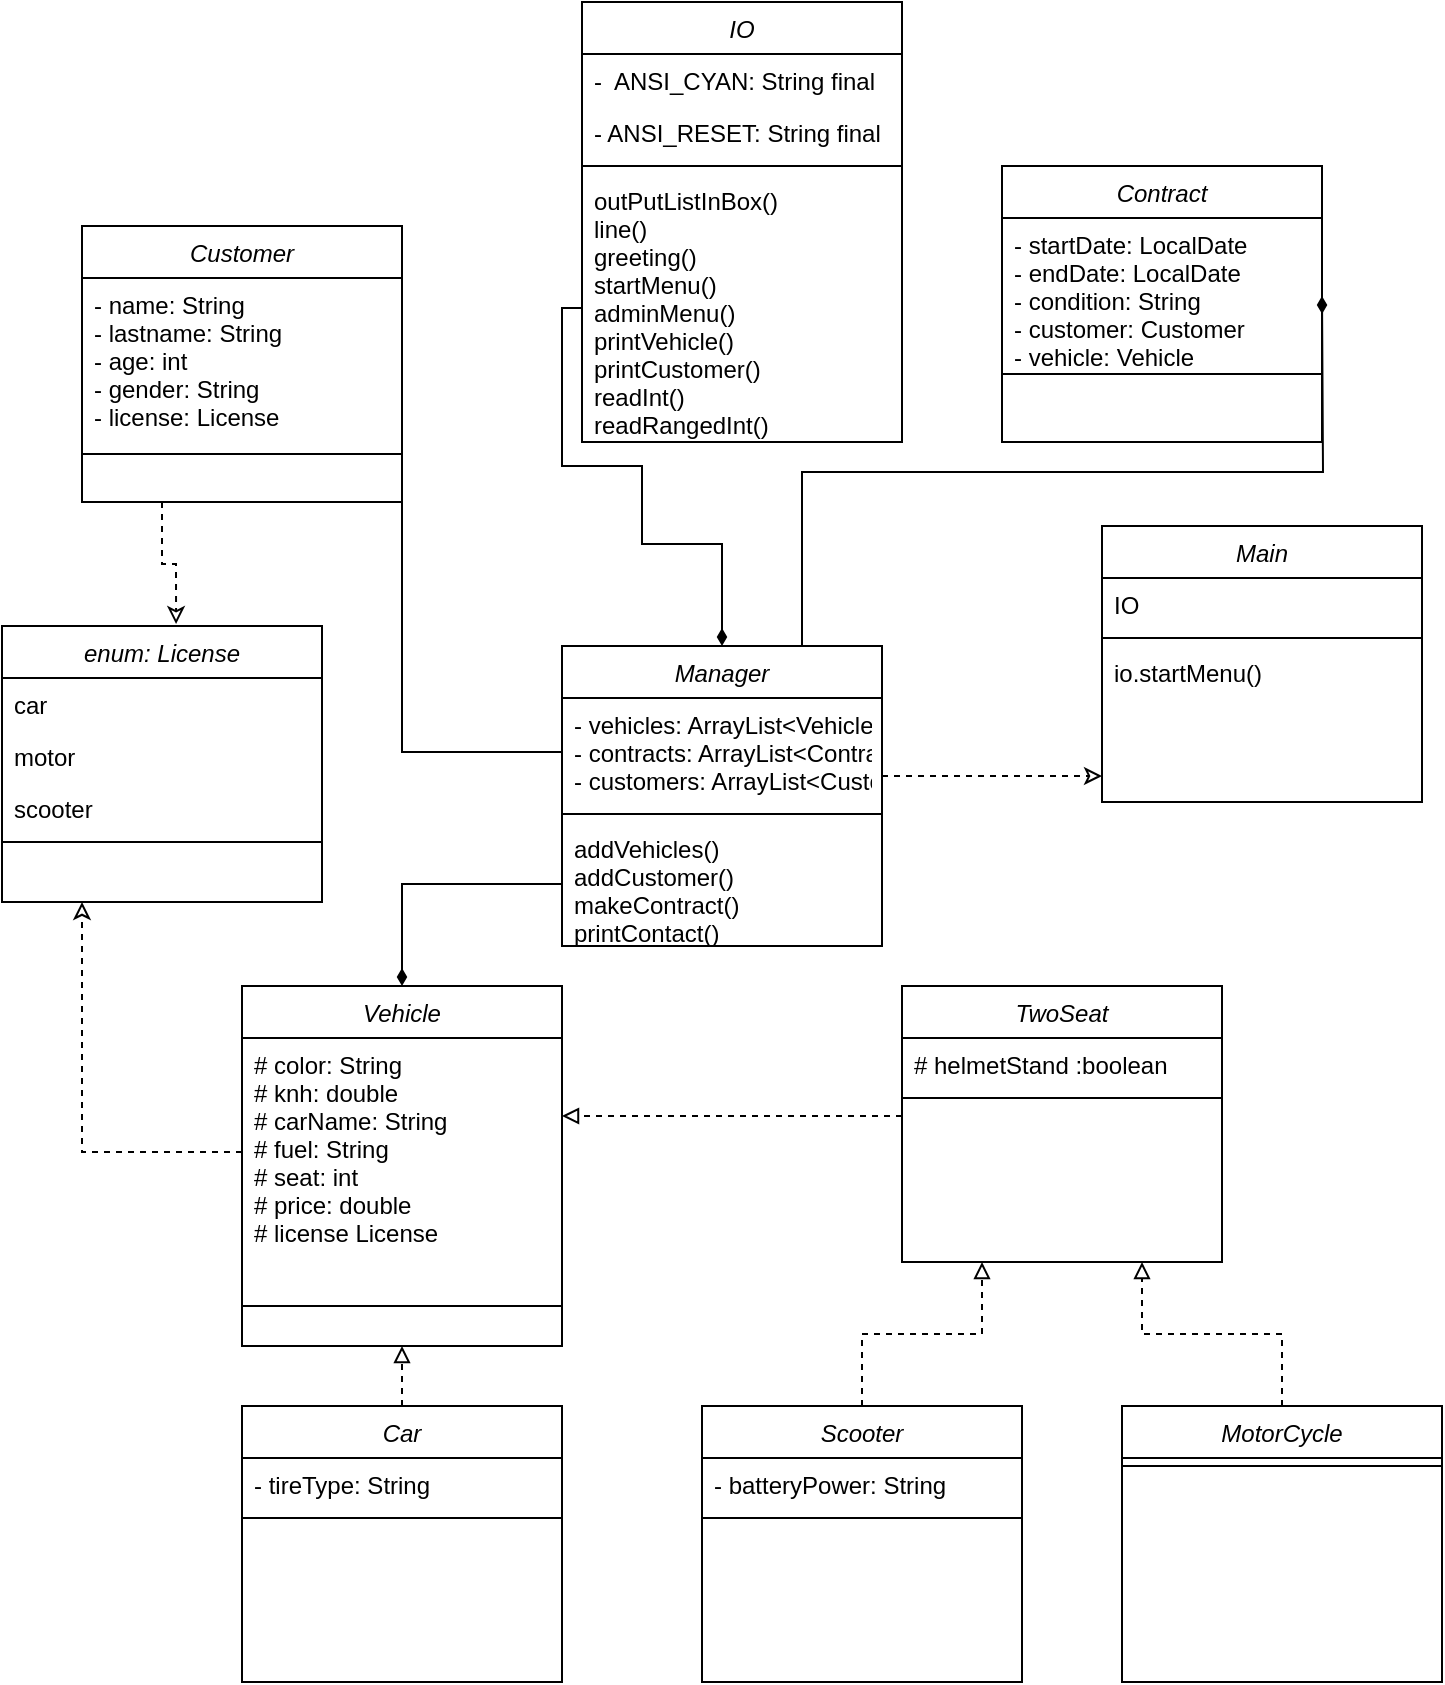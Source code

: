 <mxfile version="16.4.0" type="device"><diagram id="C5RBs43oDa-KdzZeNtuy" name="Page-1"><mxGraphModel dx="1422" dy="857" grid="1" gridSize="10" guides="1" tooltips="1" connect="1" arrows="1" fold="1" page="1" pageScale="1" pageWidth="827" pageHeight="1169" math="0" shadow="0"><root><mxCell id="WIyWlLk6GJQsqaUBKTNV-0"/><mxCell id="WIyWlLk6GJQsqaUBKTNV-1" parent="WIyWlLk6GJQsqaUBKTNV-0"/><mxCell id="zkfFHV4jXpPFQw0GAbJ--0" value="Main" style="swimlane;fontStyle=2;align=center;verticalAlign=top;childLayout=stackLayout;horizontal=1;startSize=26;horizontalStack=0;resizeParent=1;resizeLast=0;collapsible=1;marginBottom=0;rounded=0;shadow=0;strokeWidth=1;" parent="WIyWlLk6GJQsqaUBKTNV-1" vertex="1"><mxGeometry x="580" y="330" width="160" height="138" as="geometry"><mxRectangle x="230" y="140" width="160" height="26" as="alternateBounds"/></mxGeometry></mxCell><mxCell id="zkfFHV4jXpPFQw0GAbJ--1" value="IO" style="text;align=left;verticalAlign=top;spacingLeft=4;spacingRight=4;overflow=hidden;rotatable=0;points=[[0,0.5],[1,0.5]];portConstraint=eastwest;" parent="zkfFHV4jXpPFQw0GAbJ--0" vertex="1"><mxGeometry y="26" width="160" height="26" as="geometry"/></mxCell><mxCell id="zkfFHV4jXpPFQw0GAbJ--4" value="" style="line;html=1;strokeWidth=1;align=left;verticalAlign=middle;spacingTop=-1;spacingLeft=3;spacingRight=3;rotatable=0;labelPosition=right;points=[];portConstraint=eastwest;" parent="zkfFHV4jXpPFQw0GAbJ--0" vertex="1"><mxGeometry y="52" width="160" height="8" as="geometry"/></mxCell><mxCell id="zkfFHV4jXpPFQw0GAbJ--5" value="io.startMenu()" style="text;align=left;verticalAlign=top;spacingLeft=4;spacingRight=4;overflow=hidden;rotatable=0;points=[[0,0.5],[1,0.5]];portConstraint=eastwest;" parent="zkfFHV4jXpPFQw0GAbJ--0" vertex="1"><mxGeometry y="60" width="160" height="26" as="geometry"/></mxCell><mxCell id="dJbogVjEVDM4zcpKyiZz-0" value="IO" style="swimlane;fontStyle=2;align=center;verticalAlign=top;childLayout=stackLayout;horizontal=1;startSize=26;horizontalStack=0;resizeParent=1;resizeLast=0;collapsible=1;marginBottom=0;rounded=0;shadow=0;strokeWidth=1;" parent="WIyWlLk6GJQsqaUBKTNV-1" vertex="1"><mxGeometry x="320" y="68" width="160" height="220" as="geometry"><mxRectangle x="230" y="140" width="160" height="26" as="alternateBounds"/></mxGeometry></mxCell><mxCell id="dJbogVjEVDM4zcpKyiZz-1" value="-  ANSI_CYAN: String final" style="text;align=left;verticalAlign=top;spacingLeft=4;spacingRight=4;overflow=hidden;rotatable=0;points=[[0,0.5],[1,0.5]];portConstraint=eastwest;" parent="dJbogVjEVDM4zcpKyiZz-0" vertex="1"><mxGeometry y="26" width="160" height="26" as="geometry"/></mxCell><mxCell id="dJbogVjEVDM4zcpKyiZz-3" value="- ANSI_RESET: String final" style="text;align=left;verticalAlign=top;spacingLeft=4;spacingRight=4;overflow=hidden;rotatable=0;points=[[0,0.5],[1,0.5]];portConstraint=eastwest;rounded=0;shadow=0;html=0;" parent="dJbogVjEVDM4zcpKyiZz-0" vertex="1"><mxGeometry y="52" width="160" height="26" as="geometry"/></mxCell><mxCell id="dJbogVjEVDM4zcpKyiZz-4" value="" style="line;html=1;strokeWidth=1;align=left;verticalAlign=middle;spacingTop=-1;spacingLeft=3;spacingRight=3;rotatable=0;labelPosition=right;points=[];portConstraint=eastwest;" parent="dJbogVjEVDM4zcpKyiZz-0" vertex="1"><mxGeometry y="78" width="160" height="8" as="geometry"/></mxCell><mxCell id="dJbogVjEVDM4zcpKyiZz-5" value="outPutListInBox()&#10;line()&#10;greeting()&#10;startMenu()&#10;adminMenu()&#10;printVehicle()&#10;printCustomer()&#10;readInt()&#10;readRangedInt()" style="text;align=left;verticalAlign=top;spacingLeft=4;spacingRight=4;overflow=hidden;rotatable=0;points=[[0,0.5],[1,0.5]];portConstraint=eastwest;" parent="dJbogVjEVDM4zcpKyiZz-0" vertex="1"><mxGeometry y="86" width="160" height="134" as="geometry"/></mxCell><mxCell id="dJbogVjEVDM4zcpKyiZz-6" value="Contract" style="swimlane;fontStyle=2;align=center;verticalAlign=top;childLayout=stackLayout;horizontal=1;startSize=26;horizontalStack=0;resizeParent=1;resizeLast=0;collapsible=1;marginBottom=0;rounded=0;shadow=0;strokeWidth=1;" parent="WIyWlLk6GJQsqaUBKTNV-1" vertex="1"><mxGeometry x="530" y="150" width="160" height="138" as="geometry"><mxRectangle x="230" y="140" width="160" height="26" as="alternateBounds"/></mxGeometry></mxCell><mxCell id="dJbogVjEVDM4zcpKyiZz-7" value="- startDate: LocalDate&#10;- endDate: LocalDate&#10;- condition: String&#10;- customer: Customer&#10;- vehicle: Vehicle" style="text;align=left;verticalAlign=top;spacingLeft=4;spacingRight=4;overflow=hidden;rotatable=0;points=[[0,0.5],[1,0.5]];portConstraint=eastwest;" parent="dJbogVjEVDM4zcpKyiZz-6" vertex="1"><mxGeometry y="26" width="160" height="74" as="geometry"/></mxCell><mxCell id="dJbogVjEVDM4zcpKyiZz-10" value="" style="line;html=1;strokeWidth=1;align=left;verticalAlign=middle;spacingTop=-1;spacingLeft=3;spacingRight=3;rotatable=0;labelPosition=right;points=[];portConstraint=eastwest;" parent="dJbogVjEVDM4zcpKyiZz-6" vertex="1"><mxGeometry y="100" width="160" height="8" as="geometry"/></mxCell><mxCell id="dJbogVjEVDM4zcpKyiZz-12" value="enum: License" style="swimlane;fontStyle=2;align=center;verticalAlign=top;childLayout=stackLayout;horizontal=1;startSize=26;horizontalStack=0;resizeParent=1;resizeLast=0;collapsible=1;marginBottom=0;rounded=0;shadow=0;strokeWidth=1;" parent="WIyWlLk6GJQsqaUBKTNV-1" vertex="1"><mxGeometry x="30" y="380" width="160" height="138" as="geometry"><mxRectangle x="230" y="140" width="160" height="26" as="alternateBounds"/></mxGeometry></mxCell><mxCell id="dJbogVjEVDM4zcpKyiZz-13" value="car" style="text;align=left;verticalAlign=top;spacingLeft=4;spacingRight=4;overflow=hidden;rotatable=0;points=[[0,0.5],[1,0.5]];portConstraint=eastwest;" parent="dJbogVjEVDM4zcpKyiZz-12" vertex="1"><mxGeometry y="26" width="160" height="26" as="geometry"/></mxCell><mxCell id="dJbogVjEVDM4zcpKyiZz-14" value="motor" style="text;align=left;verticalAlign=top;spacingLeft=4;spacingRight=4;overflow=hidden;rotatable=0;points=[[0,0.5],[1,0.5]];portConstraint=eastwest;rounded=0;shadow=0;html=0;" parent="dJbogVjEVDM4zcpKyiZz-12" vertex="1"><mxGeometry y="52" width="160" height="26" as="geometry"/></mxCell><mxCell id="dJbogVjEVDM4zcpKyiZz-15" value="scooter" style="text;align=left;verticalAlign=top;spacingLeft=4;spacingRight=4;overflow=hidden;rotatable=0;points=[[0,0.5],[1,0.5]];portConstraint=eastwest;rounded=0;shadow=0;html=0;" parent="dJbogVjEVDM4zcpKyiZz-12" vertex="1"><mxGeometry y="78" width="160" height="26" as="geometry"/></mxCell><mxCell id="dJbogVjEVDM4zcpKyiZz-16" value="" style="line;html=1;strokeWidth=1;align=left;verticalAlign=middle;spacingTop=-1;spacingLeft=3;spacingRight=3;rotatable=0;labelPosition=right;points=[];portConstraint=eastwest;" parent="dJbogVjEVDM4zcpKyiZz-12" vertex="1"><mxGeometry y="104" width="160" height="8" as="geometry"/></mxCell><mxCell id="dJbogVjEVDM4zcpKyiZz-74" style="edgeStyle=orthogonalEdgeStyle;rounded=0;orthogonalLoop=1;jettySize=auto;html=1;exitX=0.25;exitY=1;exitDx=0;exitDy=0;entryX=0.544;entryY=-0.007;entryDx=0;entryDy=0;entryPerimeter=0;dashed=1;endArrow=classic;endFill=0;" parent="WIyWlLk6GJQsqaUBKTNV-1" source="dJbogVjEVDM4zcpKyiZz-18" target="dJbogVjEVDM4zcpKyiZz-12" edge="1"><mxGeometry relative="1" as="geometry"/></mxCell><mxCell id="dJbogVjEVDM4zcpKyiZz-18" value="Customer" style="swimlane;fontStyle=2;align=center;verticalAlign=top;childLayout=stackLayout;horizontal=1;startSize=26;horizontalStack=0;resizeParent=1;resizeLast=0;collapsible=1;marginBottom=0;rounded=0;shadow=0;strokeWidth=1;" parent="WIyWlLk6GJQsqaUBKTNV-1" vertex="1"><mxGeometry x="70" y="180" width="160" height="138" as="geometry"><mxRectangle x="230" y="140" width="160" height="26" as="alternateBounds"/></mxGeometry></mxCell><mxCell id="dJbogVjEVDM4zcpKyiZz-19" value="- name: String&#10;- lastname: String&#10;- age: int&#10;- gender: String&#10;- license: License" style="text;align=left;verticalAlign=top;spacingLeft=4;spacingRight=4;overflow=hidden;rotatable=0;points=[[0,0.5],[1,0.5]];portConstraint=eastwest;" parent="dJbogVjEVDM4zcpKyiZz-18" vertex="1"><mxGeometry y="26" width="160" height="84" as="geometry"/></mxCell><mxCell id="dJbogVjEVDM4zcpKyiZz-22" value="" style="line;html=1;strokeWidth=1;align=left;verticalAlign=middle;spacingTop=-1;spacingLeft=3;spacingRight=3;rotatable=0;labelPosition=right;points=[];portConstraint=eastwest;" parent="dJbogVjEVDM4zcpKyiZz-18" vertex="1"><mxGeometry y="110" width="160" height="8" as="geometry"/></mxCell><mxCell id="dJbogVjEVDM4zcpKyiZz-71" style="edgeStyle=orthogonalEdgeStyle;rounded=0;orthogonalLoop=1;jettySize=auto;html=1;exitX=0.75;exitY=0;exitDx=0;exitDy=0;entryX=1;entryY=0.5;entryDx=0;entryDy=0;endArrow=diamondThin;endFill=1;" parent="WIyWlLk6GJQsqaUBKTNV-1" source="dJbogVjEVDM4zcpKyiZz-24" edge="1"><mxGeometry relative="1" as="geometry"><mxPoint x="690" y="215" as="targetPoint"/></mxGeometry></mxCell><mxCell id="dJbogVjEVDM4zcpKyiZz-24" value="Manager" style="swimlane;fontStyle=2;align=center;verticalAlign=top;childLayout=stackLayout;horizontal=1;startSize=26;horizontalStack=0;resizeParent=1;resizeLast=0;collapsible=1;marginBottom=0;rounded=0;shadow=0;strokeWidth=1;" parent="WIyWlLk6GJQsqaUBKTNV-1" vertex="1"><mxGeometry x="310" y="390" width="160" height="150" as="geometry"><mxRectangle x="230" y="140" width="160" height="26" as="alternateBounds"/></mxGeometry></mxCell><mxCell id="dJbogVjEVDM4zcpKyiZz-25" value="- vehicles: ArrayList&lt;Vehicles&gt;&#10;- contracts: ArrayList&lt;Contract&gt;&#10;- customers: ArrayList&lt;Customer&gt;" style="text;align=left;verticalAlign=top;spacingLeft=4;spacingRight=4;overflow=hidden;rotatable=0;points=[[0,0.5],[1,0.5]];portConstraint=eastwest;" parent="dJbogVjEVDM4zcpKyiZz-24" vertex="1"><mxGeometry y="26" width="160" height="54" as="geometry"/></mxCell><mxCell id="dJbogVjEVDM4zcpKyiZz-28" value="" style="line;html=1;strokeWidth=1;align=left;verticalAlign=middle;spacingTop=-1;spacingLeft=3;spacingRight=3;rotatable=0;labelPosition=right;points=[];portConstraint=eastwest;" parent="dJbogVjEVDM4zcpKyiZz-24" vertex="1"><mxGeometry y="80" width="160" height="8" as="geometry"/></mxCell><mxCell id="dJbogVjEVDM4zcpKyiZz-29" value="addVehicles()&#10;addCustomer()&#10;makeContract()&#10;printContact()&#10;" style="text;align=left;verticalAlign=top;spacingLeft=4;spacingRight=4;overflow=hidden;rotatable=0;points=[[0,0.5],[1,0.5]];portConstraint=eastwest;" parent="dJbogVjEVDM4zcpKyiZz-24" vertex="1"><mxGeometry y="88" width="160" height="62" as="geometry"/></mxCell><mxCell id="dJbogVjEVDM4zcpKyiZz-30" value="Vehicle" style="swimlane;fontStyle=2;align=center;verticalAlign=top;childLayout=stackLayout;horizontal=1;startSize=26;horizontalStack=0;resizeParent=1;resizeLast=0;collapsible=1;marginBottom=0;rounded=0;shadow=0;strokeWidth=1;" parent="WIyWlLk6GJQsqaUBKTNV-1" vertex="1"><mxGeometry x="150" y="560" width="160" height="180" as="geometry"><mxRectangle x="230" y="140" width="160" height="26" as="alternateBounds"/></mxGeometry></mxCell><mxCell id="dJbogVjEVDM4zcpKyiZz-31" value="# color: String&#10;# knh: double&#10;# carName: String&#10;# fuel: String&#10;# seat: int&#10;# price: double&#10;# license License" style="text;align=left;verticalAlign=top;spacingLeft=4;spacingRight=4;overflow=hidden;rotatable=0;points=[[0,0.5],[1,0.5]];portConstraint=eastwest;" parent="dJbogVjEVDM4zcpKyiZz-30" vertex="1"><mxGeometry y="26" width="160" height="114" as="geometry"/></mxCell><mxCell id="dJbogVjEVDM4zcpKyiZz-34" value="" style="line;html=1;strokeWidth=1;align=left;verticalAlign=middle;spacingTop=-1;spacingLeft=3;spacingRight=3;rotatable=0;labelPosition=right;points=[];portConstraint=eastwest;" parent="dJbogVjEVDM4zcpKyiZz-30" vertex="1"><mxGeometry y="140" width="160" height="40" as="geometry"/></mxCell><mxCell id="dJbogVjEVDM4zcpKyiZz-63" style="edgeStyle=orthogonalEdgeStyle;rounded=0;orthogonalLoop=1;jettySize=auto;html=1;exitX=0.5;exitY=0;exitDx=0;exitDy=0;dashed=1;endArrow=block;endFill=0;" parent="WIyWlLk6GJQsqaUBKTNV-1" source="dJbogVjEVDM4zcpKyiZz-36" edge="1"><mxGeometry relative="1" as="geometry"><mxPoint x="230" y="740" as="targetPoint"/></mxGeometry></mxCell><mxCell id="dJbogVjEVDM4zcpKyiZz-36" value="Car" style="swimlane;fontStyle=2;align=center;verticalAlign=top;childLayout=stackLayout;horizontal=1;startSize=26;horizontalStack=0;resizeParent=1;resizeLast=0;collapsible=1;marginBottom=0;rounded=0;shadow=0;strokeWidth=1;" parent="WIyWlLk6GJQsqaUBKTNV-1" vertex="1"><mxGeometry x="150" y="770" width="160" height="138" as="geometry"><mxRectangle x="230" y="140" width="160" height="26" as="alternateBounds"/></mxGeometry></mxCell><mxCell id="dJbogVjEVDM4zcpKyiZz-37" value="- tireType: String" style="text;align=left;verticalAlign=top;spacingLeft=4;spacingRight=4;overflow=hidden;rotatable=0;points=[[0,0.5],[1,0.5]];portConstraint=eastwest;" parent="dJbogVjEVDM4zcpKyiZz-36" vertex="1"><mxGeometry y="26" width="160" height="26" as="geometry"/></mxCell><mxCell id="dJbogVjEVDM4zcpKyiZz-40" value="" style="line;html=1;strokeWidth=1;align=left;verticalAlign=middle;spacingTop=-1;spacingLeft=3;spacingRight=3;rotatable=0;labelPosition=right;points=[];portConstraint=eastwest;" parent="dJbogVjEVDM4zcpKyiZz-36" vertex="1"><mxGeometry y="52" width="160" height="8" as="geometry"/></mxCell><mxCell id="dJbogVjEVDM4zcpKyiZz-61" style="edgeStyle=orthogonalEdgeStyle;rounded=0;orthogonalLoop=1;jettySize=auto;html=1;exitX=0.5;exitY=0;exitDx=0;exitDy=0;entryX=0.75;entryY=1;entryDx=0;entryDy=0;dashed=1;endArrow=block;endFill=0;" parent="WIyWlLk6GJQsqaUBKTNV-1" source="dJbogVjEVDM4zcpKyiZz-42" target="dJbogVjEVDM4zcpKyiZz-54" edge="1"><mxGeometry relative="1" as="geometry"><mxPoint x="640" y="633" as="targetPoint"/></mxGeometry></mxCell><mxCell id="dJbogVjEVDM4zcpKyiZz-42" value="MotorCycle" style="swimlane;fontStyle=2;align=center;verticalAlign=top;childLayout=stackLayout;horizontal=1;startSize=26;horizontalStack=0;resizeParent=1;resizeLast=0;collapsible=1;marginBottom=0;rounded=0;shadow=0;strokeWidth=1;" parent="WIyWlLk6GJQsqaUBKTNV-1" vertex="1"><mxGeometry x="590" y="770" width="160" height="138" as="geometry"><mxRectangle x="230" y="140" width="160" height="26" as="alternateBounds"/></mxGeometry></mxCell><mxCell id="dJbogVjEVDM4zcpKyiZz-46" value="" style="line;html=1;strokeWidth=1;align=left;verticalAlign=middle;spacingTop=-1;spacingLeft=3;spacingRight=3;rotatable=0;labelPosition=right;points=[];portConstraint=eastwest;" parent="dJbogVjEVDM4zcpKyiZz-42" vertex="1"><mxGeometry y="26" width="160" height="8" as="geometry"/></mxCell><mxCell id="dJbogVjEVDM4zcpKyiZz-62" style="edgeStyle=orthogonalEdgeStyle;rounded=0;orthogonalLoop=1;jettySize=auto;html=1;exitX=0.5;exitY=0;exitDx=0;exitDy=0;entryX=0.25;entryY=1;entryDx=0;entryDy=0;dashed=1;endArrow=block;endFill=0;" parent="WIyWlLk6GJQsqaUBKTNV-1" source="dJbogVjEVDM4zcpKyiZz-48" target="dJbogVjEVDM4zcpKyiZz-54" edge="1"><mxGeometry relative="1" as="geometry"><mxPoint x="480" y="633" as="targetPoint"/></mxGeometry></mxCell><mxCell id="dJbogVjEVDM4zcpKyiZz-48" value="Scooter" style="swimlane;fontStyle=2;align=center;verticalAlign=top;childLayout=stackLayout;horizontal=1;startSize=26;horizontalStack=0;resizeParent=1;resizeLast=0;collapsible=1;marginBottom=0;rounded=0;shadow=0;strokeWidth=1;" parent="WIyWlLk6GJQsqaUBKTNV-1" vertex="1"><mxGeometry x="380" y="770" width="160" height="138" as="geometry"><mxRectangle x="230" y="140" width="160" height="26" as="alternateBounds"/></mxGeometry></mxCell><mxCell id="dJbogVjEVDM4zcpKyiZz-50" value="- batteryPower: String" style="text;align=left;verticalAlign=top;spacingLeft=4;spacingRight=4;overflow=hidden;rotatable=0;points=[[0,0.5],[1,0.5]];portConstraint=eastwest;rounded=0;shadow=0;html=0;" parent="dJbogVjEVDM4zcpKyiZz-48" vertex="1"><mxGeometry y="26" width="160" height="26" as="geometry"/></mxCell><mxCell id="dJbogVjEVDM4zcpKyiZz-52" value="" style="line;html=1;strokeWidth=1;align=left;verticalAlign=middle;spacingTop=-1;spacingLeft=3;spacingRight=3;rotatable=0;labelPosition=right;points=[];portConstraint=eastwest;" parent="dJbogVjEVDM4zcpKyiZz-48" vertex="1"><mxGeometry y="52" width="160" height="8" as="geometry"/></mxCell><mxCell id="dJbogVjEVDM4zcpKyiZz-54" value="TwoSeat" style="swimlane;fontStyle=2;align=center;verticalAlign=top;childLayout=stackLayout;horizontal=1;startSize=26;horizontalStack=0;resizeParent=1;resizeLast=0;collapsible=1;marginBottom=0;rounded=0;shadow=0;strokeWidth=1;" parent="WIyWlLk6GJQsqaUBKTNV-1" vertex="1"><mxGeometry x="480" y="560" width="160" height="138" as="geometry"><mxRectangle x="230" y="140" width="160" height="26" as="alternateBounds"/></mxGeometry></mxCell><mxCell id="dJbogVjEVDM4zcpKyiZz-55" value="# helmetStand :boolean" style="text;align=left;verticalAlign=top;spacingLeft=4;spacingRight=4;overflow=hidden;rotatable=0;points=[[0,0.5],[1,0.5]];portConstraint=eastwest;" parent="dJbogVjEVDM4zcpKyiZz-54" vertex="1"><mxGeometry y="26" width="160" height="26" as="geometry"/></mxCell><mxCell id="dJbogVjEVDM4zcpKyiZz-58" value="" style="line;html=1;strokeWidth=1;align=left;verticalAlign=middle;spacingTop=-1;spacingLeft=3;spacingRight=3;rotatable=0;labelPosition=right;points=[];portConstraint=eastwest;" parent="dJbogVjEVDM4zcpKyiZz-54" vertex="1"><mxGeometry y="52" width="160" height="8" as="geometry"/></mxCell><mxCell id="dJbogVjEVDM4zcpKyiZz-64" style="edgeStyle=orthogonalEdgeStyle;rounded=0;orthogonalLoop=1;jettySize=auto;html=1;exitX=0;exitY=0.5;exitDx=0;exitDy=0;entryX=1;entryY=0.5;entryDx=0;entryDy=0;dashed=1;endArrow=block;endFill=0;" parent="WIyWlLk6GJQsqaUBKTNV-1" edge="1"><mxGeometry relative="1" as="geometry"><mxPoint x="480" y="625" as="sourcePoint"/><mxPoint x="310" y="625" as="targetPoint"/></mxGeometry></mxCell><mxCell id="dJbogVjEVDM4zcpKyiZz-66" style="edgeStyle=orthogonalEdgeStyle;rounded=0;orthogonalLoop=1;jettySize=auto;html=1;exitX=0;exitY=0.5;exitDx=0;exitDy=0;entryX=0.5;entryY=0;entryDx=0;entryDy=0;endArrow=diamondThin;endFill=1;" parent="WIyWlLk6GJQsqaUBKTNV-1" source="dJbogVjEVDM4zcpKyiZz-29" target="dJbogVjEVDM4zcpKyiZz-30" edge="1"><mxGeometry relative="1" as="geometry"/></mxCell><mxCell id="dJbogVjEVDM4zcpKyiZz-67" style="edgeStyle=orthogonalEdgeStyle;rounded=0;orthogonalLoop=1;jettySize=auto;html=1;exitX=1;exitY=0.5;exitDx=0;exitDy=0;endArrow=classic;endFill=0;dashed=1;" parent="WIyWlLk6GJQsqaUBKTNV-1" edge="1"><mxGeometry relative="1" as="geometry"><mxPoint x="580" y="455" as="targetPoint"/><mxPoint x="470" y="455" as="sourcePoint"/></mxGeometry></mxCell><mxCell id="dJbogVjEVDM4zcpKyiZz-69" style="edgeStyle=orthogonalEdgeStyle;rounded=0;orthogonalLoop=1;jettySize=auto;html=1;exitX=0;exitY=0.5;exitDx=0;exitDy=0;entryX=0.5;entryY=0;entryDx=0;entryDy=0;endArrow=diamondThin;endFill=1;" parent="WIyWlLk6GJQsqaUBKTNV-1" source="dJbogVjEVDM4zcpKyiZz-5" target="dJbogVjEVDM4zcpKyiZz-24" edge="1"><mxGeometry relative="1" as="geometry"><Array as="points"><mxPoint x="310" y="300"/><mxPoint x="350" y="300"/><mxPoint x="350" y="339"/><mxPoint x="390" y="339"/></Array></mxGeometry></mxCell><mxCell id="dJbogVjEVDM4zcpKyiZz-72" style="edgeStyle=orthogonalEdgeStyle;rounded=0;orthogonalLoop=1;jettySize=auto;html=1;exitX=0;exitY=0.5;exitDx=0;exitDy=0;entryX=0.25;entryY=1;entryDx=0;entryDy=0;endArrow=classic;endFill=0;dashed=1;" parent="WIyWlLk6GJQsqaUBKTNV-1" source="dJbogVjEVDM4zcpKyiZz-31" target="dJbogVjEVDM4zcpKyiZz-12" edge="1"><mxGeometry relative="1" as="geometry"><mxPoint x="30" y="505" as="targetPoint"/></mxGeometry></mxCell><mxCell id="dJbogVjEVDM4zcpKyiZz-73" style="edgeStyle=orthogonalEdgeStyle;rounded=0;orthogonalLoop=1;jettySize=auto;html=1;exitX=0;exitY=0.5;exitDx=0;exitDy=0;entryX=1;entryY=1;entryDx=0;entryDy=0;endArrow=none;endFill=0;" parent="WIyWlLk6GJQsqaUBKTNV-1" source="dJbogVjEVDM4zcpKyiZz-25" target="dJbogVjEVDM4zcpKyiZz-18" edge="1"><mxGeometry relative="1" as="geometry"/></mxCell></root></mxGraphModel></diagram></mxfile>